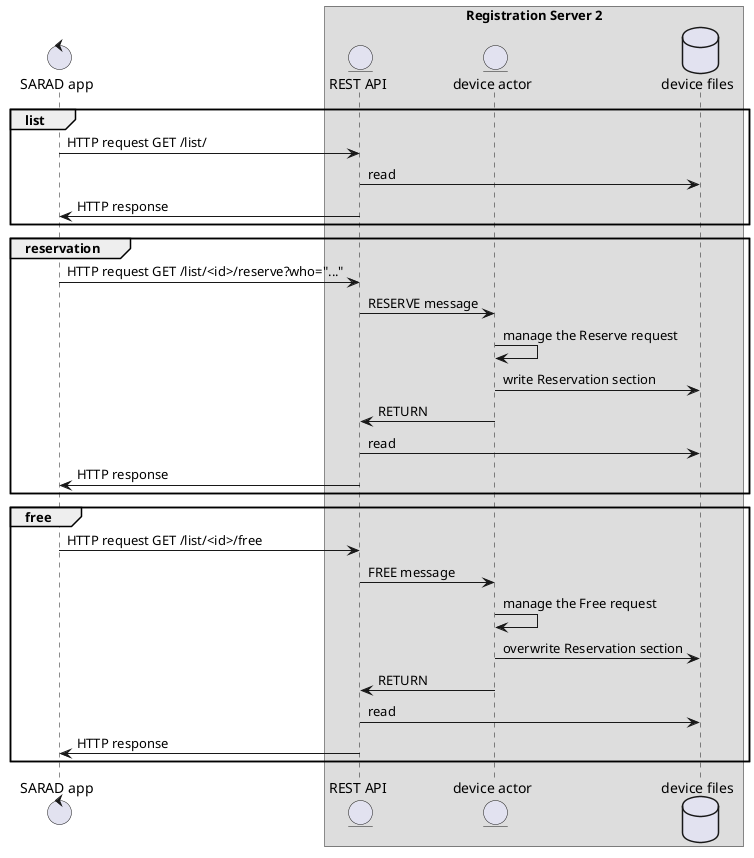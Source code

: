 @startuml
control "SARAD app" as app
box "Registration Server 2"
        entity "REST API" as api
        entity "device actor" as deviceactor
        database "device files" as files
end box

group list
        app -> api: HTTP request GET /list/
        api -> files: read
        api -> app: HTTP response
end
group reservation
        app -> api: HTTP request GET /list/<id>/reserve?who="..."
        api -> deviceactor: RESERVE message
        deviceactor -> deviceactor: manage the Reserve request
        deviceactor -> files: write Reservation section
        deviceactor -> api: RETURN
        api -> files: read
        api -> app: HTTP response
end
group free
        app -> api: HTTP request GET /list/<id>/free
        api -> deviceactor: FREE message
        deviceactor -> deviceactor: manage the Free request
        deviceactor -> files: overwrite Reservation section
        deviceactor -> api: RETURN
        api -> files: read
        api -> app: HTTP response
end
@enduml
